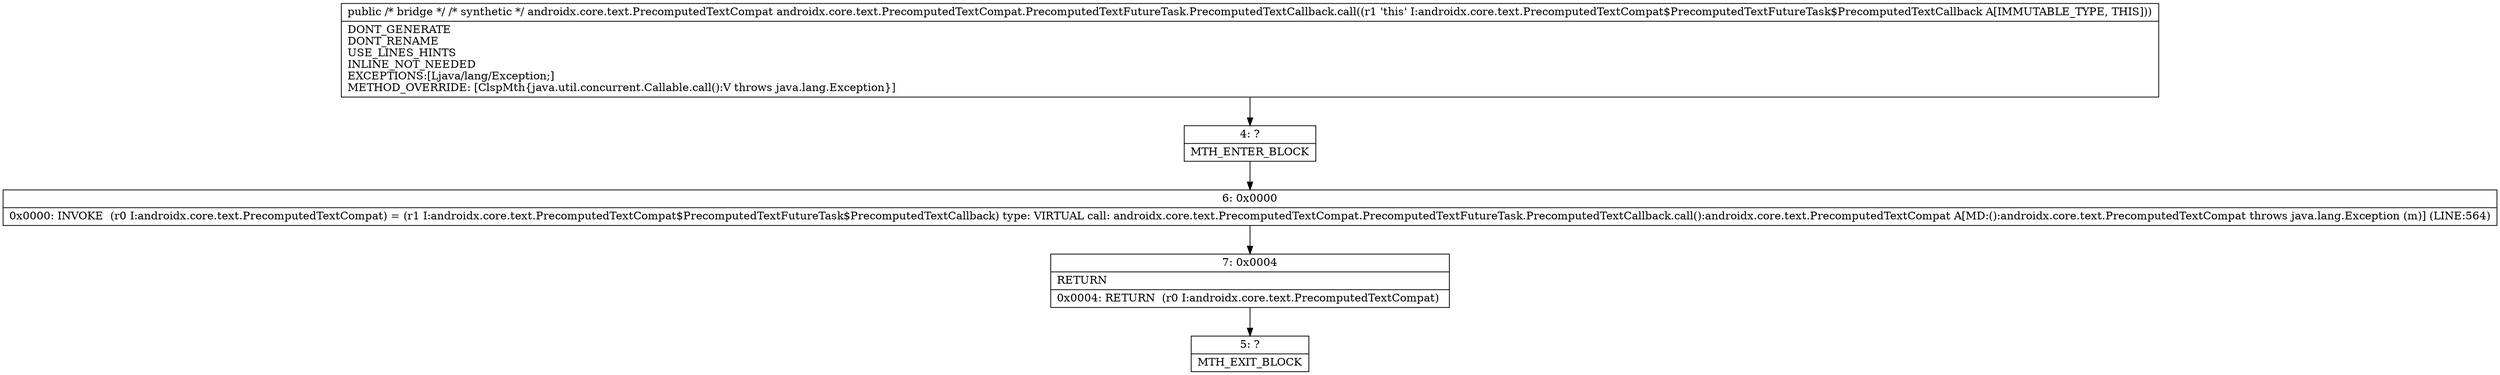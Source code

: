 digraph "CFG forandroidx.core.text.PrecomputedTextCompat.PrecomputedTextFutureTask.PrecomputedTextCallback.call()Ljava\/lang\/Object;" {
Node_4 [shape=record,label="{4\:\ ?|MTH_ENTER_BLOCK\l}"];
Node_6 [shape=record,label="{6\:\ 0x0000|0x0000: INVOKE  (r0 I:androidx.core.text.PrecomputedTextCompat) = (r1 I:androidx.core.text.PrecomputedTextCompat$PrecomputedTextFutureTask$PrecomputedTextCallback) type: VIRTUAL call: androidx.core.text.PrecomputedTextCompat.PrecomputedTextFutureTask.PrecomputedTextCallback.call():androidx.core.text.PrecomputedTextCompat A[MD:():androidx.core.text.PrecomputedTextCompat throws java.lang.Exception (m)] (LINE:564)\l}"];
Node_7 [shape=record,label="{7\:\ 0x0004|RETURN\l|0x0004: RETURN  (r0 I:androidx.core.text.PrecomputedTextCompat) \l}"];
Node_5 [shape=record,label="{5\:\ ?|MTH_EXIT_BLOCK\l}"];
MethodNode[shape=record,label="{public \/* bridge *\/ \/* synthetic *\/ androidx.core.text.PrecomputedTextCompat androidx.core.text.PrecomputedTextCompat.PrecomputedTextFutureTask.PrecomputedTextCallback.call((r1 'this' I:androidx.core.text.PrecomputedTextCompat$PrecomputedTextFutureTask$PrecomputedTextCallback A[IMMUTABLE_TYPE, THIS]))  | DONT_GENERATE\lDONT_RENAME\lUSE_LINES_HINTS\lINLINE_NOT_NEEDED\lEXCEPTIONS:[Ljava\/lang\/Exception;]\lMETHOD_OVERRIDE: [ClspMth\{java.util.concurrent.Callable.call():V throws java.lang.Exception\}]\l}"];
MethodNode -> Node_4;Node_4 -> Node_6;
Node_6 -> Node_7;
Node_7 -> Node_5;
}

